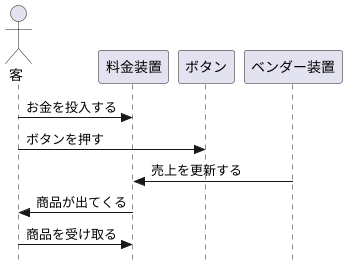 @startuml 客が自動販売機から商品を手に取るまでのシーケンス図
hide footbox
skinparam style strictuml /' 厳密なUMLに準拠する'/
Actor 客 as user
participant "料金装置" as pricequipment
participant "ボタン" as button
participant "ベンダー装置" as vendorequipment

user -> pricequipment : お金を投入する
user -> button : ボタンを押す
vendorequipment -> pricequipment : 売上を更新する
pricequipment -> user: 商品が出てくる
user -> pricequipment : 商品を受け取る


@enduml